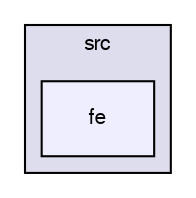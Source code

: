 digraph "fe" {
  compound=true
  node [ fontsize="10", fontname="FreeSans"];
  edge [ labelfontsize="10", labelfontname="FreeSans"];
  subgraph clusterdir_68267d1309a1af8e8297ef4c3efbcdba {
    graph [ bgcolor="#ddddee", pencolor="black", label="src" fontname="FreeSans", fontsize="10", URL="dir_68267d1309a1af8e8297ef4c3efbcdba.html"]
  dir_506b779e870ccbd30d3b1413432200e1 [shape=box, label="fe", style="filled", fillcolor="#eeeeff", pencolor="black", URL="dir_506b779e870ccbd30d3b1413432200e1.html"];
  }
}

